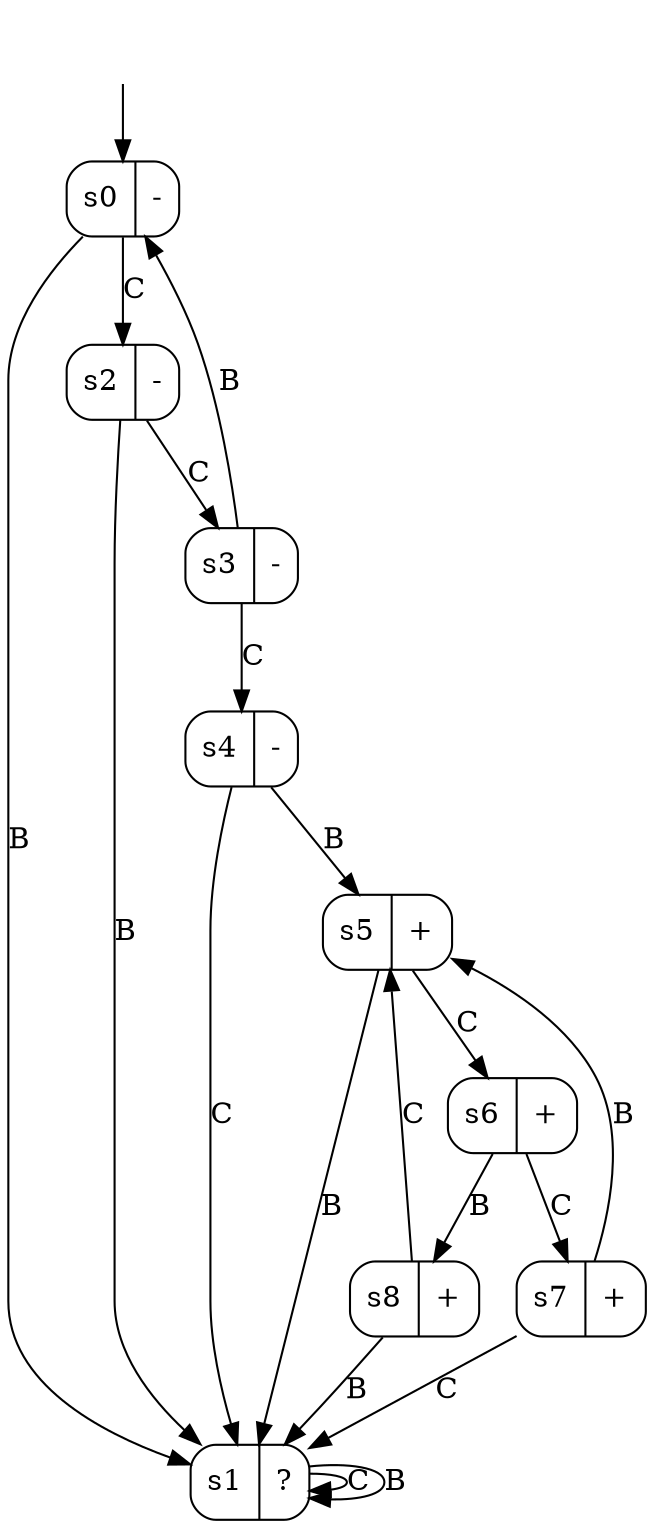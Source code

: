 digraph "output/coffee_dfa3" {
s0 [label="s0|-", shape=record, style=rounded];
s1 [label="s1|?", shape=record, style=rounded];
s2 [label="s2|-", shape=record, style=rounded];
s3 [label="s3|-", shape=record, style=rounded];
s4 [label="s4|-", shape=record, style=rounded];
s5 [label="s5|+", shape=record, style=rounded];
s6 [label="s6|+", shape=record, style=rounded];
s7 [label="s7|+", shape=record, style=rounded];
s8 [label="s8|+", shape=record, style=rounded];
s0 -> s2  [label=C];
s0 -> s1  [label=B];
s1 -> s1  [label=C];
s1 -> s1  [label=B];
s2 -> s3  [label=C];
s2 -> s1  [label=B];
s3 -> s4  [label=C];
s3 -> s0  [label=B];
s4 -> s1  [label=C];
s4 -> s5  [label=B];
s5 -> s6  [label=C];
s5 -> s1  [label=B];
s6 -> s7  [label=C];
s6 -> s8  [label=B];
s7 -> s1  [label=C];
s7 -> s5  [label=B];
s8 -> s5  [label=C];
s8 -> s1  [label=B];
__start0 [label="", shape=none];
__start0 -> s0  [label=""];
}
